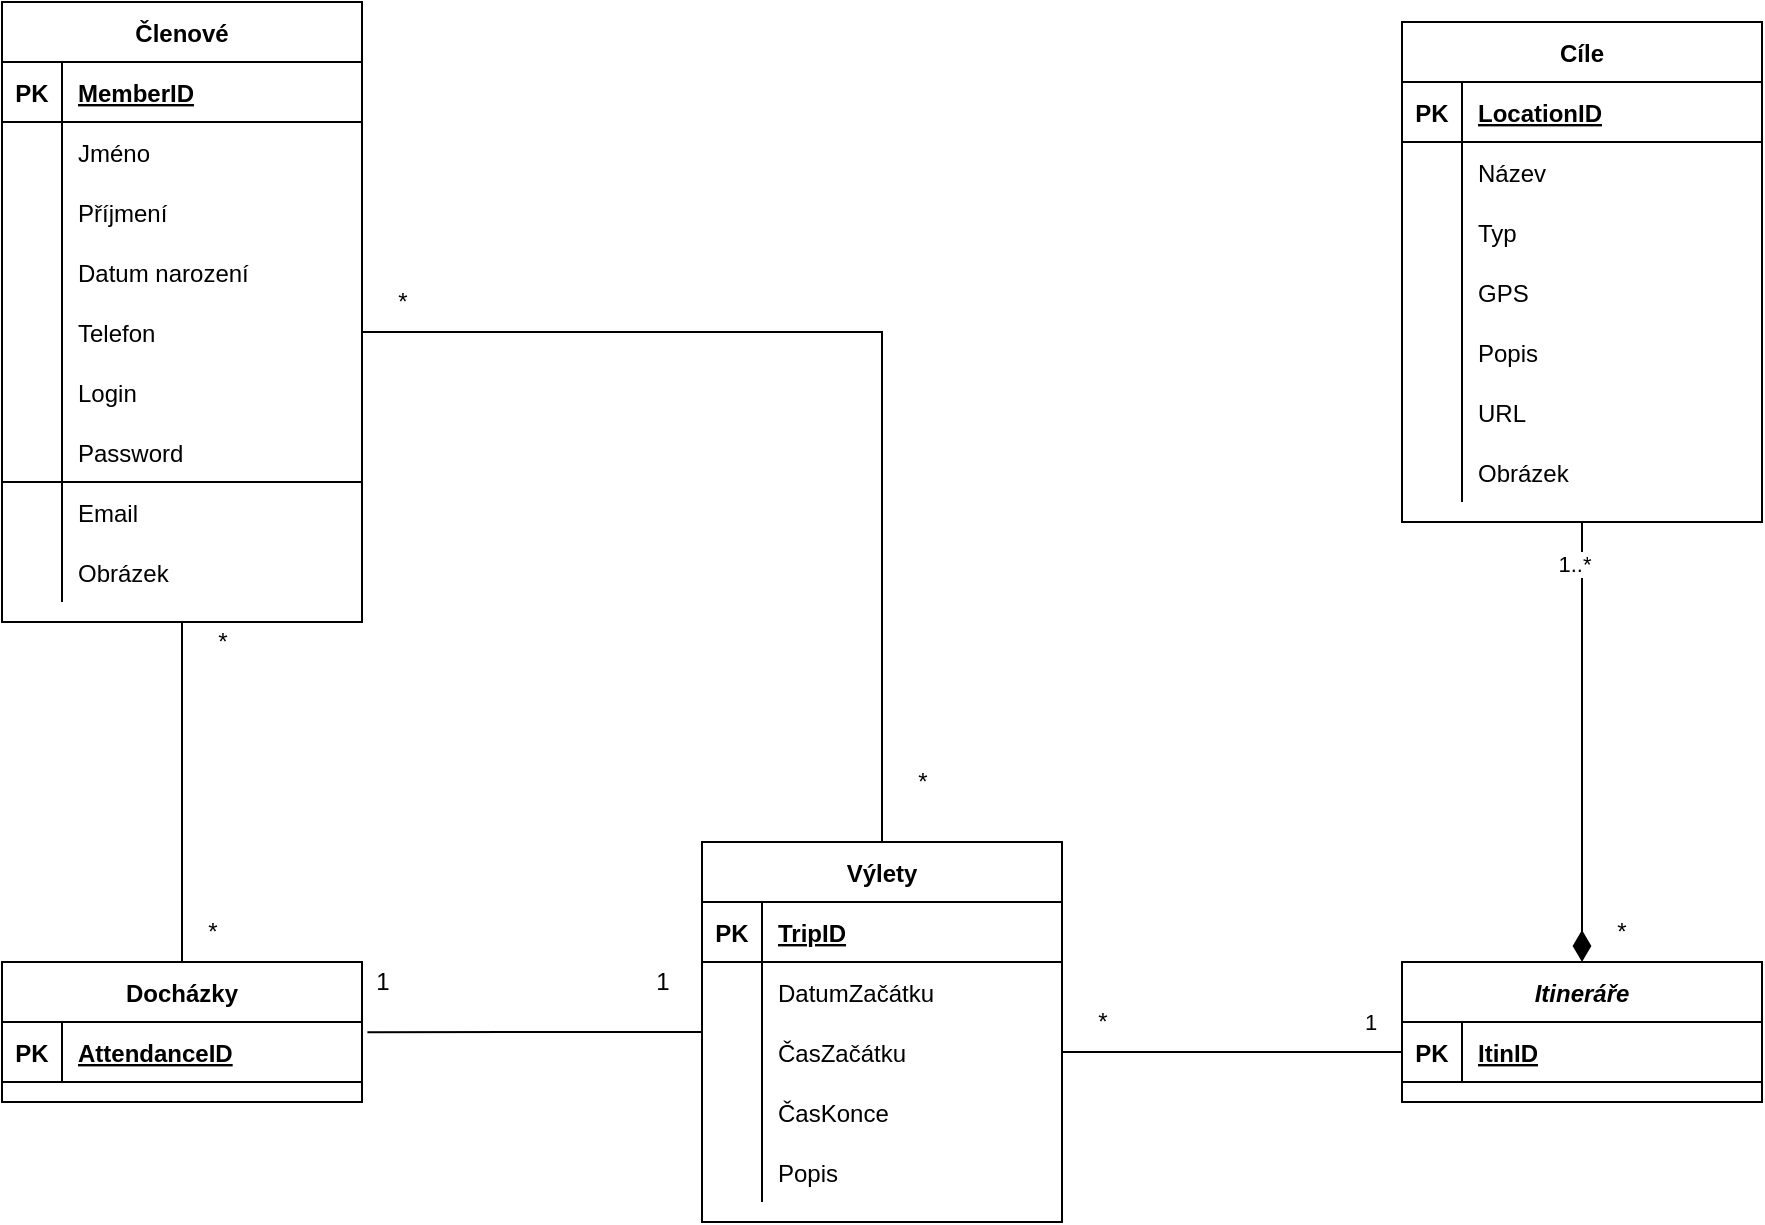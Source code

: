 <mxfile version="20.4.0" type="github">
  <diagram id="LF57swdKAe3pEgYGpnAl" name="Page-1">
    <mxGraphModel dx="1633" dy="867" grid="1" gridSize="10" guides="1" tooltips="1" connect="1" arrows="1" fold="1" page="1" pageScale="1" pageWidth="3300" pageHeight="4681" math="0" shadow="0">
      <root>
        <mxCell id="0" />
        <mxCell id="1" parent="0" />
        <mxCell id="eNjjN9cBR6RN_niAsHTm-131" style="edgeStyle=orthogonalEdgeStyle;rounded=0;orthogonalLoop=1;jettySize=auto;html=1;entryX=0.5;entryY=0;entryDx=0;entryDy=0;endArrow=none;endFill=0;" edge="1" parent="1" source="eNjjN9cBR6RN_niAsHTm-11" target="eNjjN9cBR6RN_niAsHTm-106">
          <mxGeometry relative="1" as="geometry" />
        </mxCell>
        <mxCell id="eNjjN9cBR6RN_niAsHTm-11" value="Členové" style="shape=table;startSize=30;container=1;collapsible=1;childLayout=tableLayout;fixedRows=1;rowLines=0;fontStyle=1;align=center;resizeLast=1;" vertex="1" parent="1">
          <mxGeometry x="20" y="390" width="180" height="310" as="geometry" />
        </mxCell>
        <mxCell id="eNjjN9cBR6RN_niAsHTm-12" value="" style="shape=tableRow;horizontal=0;startSize=0;swimlaneHead=0;swimlaneBody=0;fillColor=none;collapsible=0;dropTarget=0;points=[[0,0.5],[1,0.5]];portConstraint=eastwest;top=0;left=0;right=0;bottom=1;" vertex="1" parent="eNjjN9cBR6RN_niAsHTm-11">
          <mxGeometry y="30" width="180" height="30" as="geometry" />
        </mxCell>
        <mxCell id="eNjjN9cBR6RN_niAsHTm-13" value="PK" style="shape=partialRectangle;connectable=0;fillColor=none;top=0;left=0;bottom=0;right=0;fontStyle=1;overflow=hidden;" vertex="1" parent="eNjjN9cBR6RN_niAsHTm-12">
          <mxGeometry width="30" height="30" as="geometry">
            <mxRectangle width="30" height="30" as="alternateBounds" />
          </mxGeometry>
        </mxCell>
        <mxCell id="eNjjN9cBR6RN_niAsHTm-14" value="MemberID" style="shape=partialRectangle;connectable=0;fillColor=none;top=0;left=0;bottom=0;right=0;align=left;spacingLeft=6;fontStyle=5;overflow=hidden;" vertex="1" parent="eNjjN9cBR6RN_niAsHTm-12">
          <mxGeometry x="30" width="150" height="30" as="geometry">
            <mxRectangle width="150" height="30" as="alternateBounds" />
          </mxGeometry>
        </mxCell>
        <mxCell id="eNjjN9cBR6RN_niAsHTm-15" value="" style="shape=tableRow;horizontal=0;startSize=0;swimlaneHead=0;swimlaneBody=0;fillColor=none;collapsible=0;dropTarget=0;points=[[0,0.5],[1,0.5]];portConstraint=eastwest;top=0;left=0;right=0;bottom=0;" vertex="1" parent="eNjjN9cBR6RN_niAsHTm-11">
          <mxGeometry y="60" width="180" height="30" as="geometry" />
        </mxCell>
        <mxCell id="eNjjN9cBR6RN_niAsHTm-16" value="" style="shape=partialRectangle;connectable=0;fillColor=none;top=0;left=0;bottom=0;right=0;editable=1;overflow=hidden;" vertex="1" parent="eNjjN9cBR6RN_niAsHTm-15">
          <mxGeometry width="30" height="30" as="geometry">
            <mxRectangle width="30" height="30" as="alternateBounds" />
          </mxGeometry>
        </mxCell>
        <mxCell id="eNjjN9cBR6RN_niAsHTm-17" value="Jméno" style="shape=partialRectangle;connectable=0;fillColor=none;top=0;left=0;bottom=0;right=0;align=left;spacingLeft=6;overflow=hidden;" vertex="1" parent="eNjjN9cBR6RN_niAsHTm-15">
          <mxGeometry x="30" width="150" height="30" as="geometry">
            <mxRectangle width="150" height="30" as="alternateBounds" />
          </mxGeometry>
        </mxCell>
        <mxCell id="eNjjN9cBR6RN_niAsHTm-18" value="" style="shape=tableRow;horizontal=0;startSize=0;swimlaneHead=0;swimlaneBody=0;fillColor=none;collapsible=0;dropTarget=0;points=[[0,0.5],[1,0.5]];portConstraint=eastwest;top=0;left=0;right=0;bottom=0;" vertex="1" parent="eNjjN9cBR6RN_niAsHTm-11">
          <mxGeometry y="90" width="180" height="30" as="geometry" />
        </mxCell>
        <mxCell id="eNjjN9cBR6RN_niAsHTm-19" value="" style="shape=partialRectangle;connectable=0;fillColor=none;top=0;left=0;bottom=0;right=0;editable=1;overflow=hidden;" vertex="1" parent="eNjjN9cBR6RN_niAsHTm-18">
          <mxGeometry width="30" height="30" as="geometry">
            <mxRectangle width="30" height="30" as="alternateBounds" />
          </mxGeometry>
        </mxCell>
        <mxCell id="eNjjN9cBR6RN_niAsHTm-20" value="Příjmení" style="shape=partialRectangle;connectable=0;fillColor=none;top=0;left=0;bottom=0;right=0;align=left;spacingLeft=6;overflow=hidden;" vertex="1" parent="eNjjN9cBR6RN_niAsHTm-18">
          <mxGeometry x="30" width="150" height="30" as="geometry">
            <mxRectangle width="150" height="30" as="alternateBounds" />
          </mxGeometry>
        </mxCell>
        <mxCell id="eNjjN9cBR6RN_niAsHTm-21" value="" style="shape=tableRow;horizontal=0;startSize=0;swimlaneHead=0;swimlaneBody=0;fillColor=none;collapsible=0;dropTarget=0;points=[[0,0.5],[1,0.5]];portConstraint=eastwest;top=0;left=0;right=0;bottom=0;" vertex="1" parent="eNjjN9cBR6RN_niAsHTm-11">
          <mxGeometry y="120" width="180" height="30" as="geometry" />
        </mxCell>
        <mxCell id="eNjjN9cBR6RN_niAsHTm-22" value="" style="shape=partialRectangle;connectable=0;fillColor=none;top=0;left=0;bottom=0;right=0;editable=1;overflow=hidden;" vertex="1" parent="eNjjN9cBR6RN_niAsHTm-21">
          <mxGeometry width="30" height="30" as="geometry">
            <mxRectangle width="30" height="30" as="alternateBounds" />
          </mxGeometry>
        </mxCell>
        <mxCell id="eNjjN9cBR6RN_niAsHTm-23" value="Datum narození" style="shape=partialRectangle;connectable=0;fillColor=none;top=0;left=0;bottom=0;right=0;align=left;spacingLeft=6;overflow=hidden;" vertex="1" parent="eNjjN9cBR6RN_niAsHTm-21">
          <mxGeometry x="30" width="150" height="30" as="geometry">
            <mxRectangle width="150" height="30" as="alternateBounds" />
          </mxGeometry>
        </mxCell>
        <mxCell id="eNjjN9cBR6RN_niAsHTm-24" value="" style="shape=tableRow;horizontal=0;startSize=0;swimlaneHead=0;swimlaneBody=0;fillColor=none;collapsible=0;dropTarget=0;points=[[0,0.5],[1,0.5]];portConstraint=eastwest;top=0;left=0;right=0;bottom=0;" vertex="1" parent="eNjjN9cBR6RN_niAsHTm-11">
          <mxGeometry y="150" width="180" height="30" as="geometry" />
        </mxCell>
        <mxCell id="eNjjN9cBR6RN_niAsHTm-25" value="" style="shape=partialRectangle;connectable=0;fillColor=none;top=0;left=0;bottom=0;right=0;editable=1;overflow=hidden;" vertex="1" parent="eNjjN9cBR6RN_niAsHTm-24">
          <mxGeometry width="30" height="30" as="geometry">
            <mxRectangle width="30" height="30" as="alternateBounds" />
          </mxGeometry>
        </mxCell>
        <mxCell id="eNjjN9cBR6RN_niAsHTm-26" value="Telefon" style="shape=partialRectangle;connectable=0;fillColor=none;top=0;left=0;bottom=0;right=0;align=left;spacingLeft=6;overflow=hidden;" vertex="1" parent="eNjjN9cBR6RN_niAsHTm-24">
          <mxGeometry x="30" width="150" height="30" as="geometry">
            <mxRectangle width="150" height="30" as="alternateBounds" />
          </mxGeometry>
        </mxCell>
        <mxCell id="eNjjN9cBR6RN_niAsHTm-27" value="" style="shape=tableRow;horizontal=0;startSize=0;swimlaneHead=0;swimlaneBody=0;fillColor=none;collapsible=0;dropTarget=0;points=[[0,0.5],[1,0.5]];portConstraint=eastwest;top=0;left=0;right=0;bottom=0;" vertex="1" parent="eNjjN9cBR6RN_niAsHTm-11">
          <mxGeometry y="180" width="180" height="30" as="geometry" />
        </mxCell>
        <mxCell id="eNjjN9cBR6RN_niAsHTm-28" value="" style="shape=partialRectangle;connectable=0;fillColor=none;top=0;left=0;bottom=0;right=0;editable=1;overflow=hidden;" vertex="1" parent="eNjjN9cBR6RN_niAsHTm-27">
          <mxGeometry width="30" height="30" as="geometry">
            <mxRectangle width="30" height="30" as="alternateBounds" />
          </mxGeometry>
        </mxCell>
        <mxCell id="eNjjN9cBR6RN_niAsHTm-29" value="Login" style="shape=partialRectangle;connectable=0;fillColor=none;top=0;left=0;bottom=0;right=0;align=left;spacingLeft=6;overflow=hidden;" vertex="1" parent="eNjjN9cBR6RN_niAsHTm-27">
          <mxGeometry x="30" width="150" height="30" as="geometry">
            <mxRectangle width="150" height="30" as="alternateBounds" />
          </mxGeometry>
        </mxCell>
        <mxCell id="eNjjN9cBR6RN_niAsHTm-30" value="" style="shape=tableRow;horizontal=0;startSize=0;swimlaneHead=0;swimlaneBody=0;fillColor=none;collapsible=0;dropTarget=0;points=[[0,0.5],[1,0.5]];portConstraint=eastwest;top=0;left=0;right=0;bottom=1;" vertex="1" parent="eNjjN9cBR6RN_niAsHTm-11">
          <mxGeometry y="210" width="180" height="30" as="geometry" />
        </mxCell>
        <mxCell id="eNjjN9cBR6RN_niAsHTm-31" value="" style="shape=partialRectangle;connectable=0;fillColor=none;top=0;left=0;bottom=0;right=0;editable=1;overflow=hidden;" vertex="1" parent="eNjjN9cBR6RN_niAsHTm-30">
          <mxGeometry width="30" height="30" as="geometry">
            <mxRectangle width="30" height="30" as="alternateBounds" />
          </mxGeometry>
        </mxCell>
        <mxCell id="eNjjN9cBR6RN_niAsHTm-32" value="Password" style="shape=partialRectangle;connectable=0;fillColor=none;top=0;left=0;bottom=0;right=0;align=left;spacingLeft=6;overflow=hidden;" vertex="1" parent="eNjjN9cBR6RN_niAsHTm-30">
          <mxGeometry x="30" width="150" height="30" as="geometry">
            <mxRectangle width="150" height="30" as="alternateBounds" />
          </mxGeometry>
        </mxCell>
        <mxCell id="eNjjN9cBR6RN_niAsHTm-33" value="" style="shape=tableRow;horizontal=0;startSize=0;swimlaneHead=0;swimlaneBody=0;fillColor=none;collapsible=0;dropTarget=0;points=[[0,0.5],[1,0.5]];portConstraint=eastwest;top=0;left=0;right=0;bottom=0;" vertex="1" parent="eNjjN9cBR6RN_niAsHTm-11">
          <mxGeometry y="240" width="180" height="30" as="geometry" />
        </mxCell>
        <mxCell id="eNjjN9cBR6RN_niAsHTm-34" value="" style="shape=partialRectangle;connectable=0;fillColor=none;top=0;left=0;bottom=0;right=0;editable=1;overflow=hidden;" vertex="1" parent="eNjjN9cBR6RN_niAsHTm-33">
          <mxGeometry width="30" height="30" as="geometry">
            <mxRectangle width="30" height="30" as="alternateBounds" />
          </mxGeometry>
        </mxCell>
        <mxCell id="eNjjN9cBR6RN_niAsHTm-35" value="Email" style="shape=partialRectangle;connectable=0;fillColor=none;top=0;left=0;bottom=0;right=0;align=left;spacingLeft=6;overflow=hidden;" vertex="1" parent="eNjjN9cBR6RN_niAsHTm-33">
          <mxGeometry x="30" width="150" height="30" as="geometry">
            <mxRectangle width="150" height="30" as="alternateBounds" />
          </mxGeometry>
        </mxCell>
        <mxCell id="eNjjN9cBR6RN_niAsHTm-36" value="" style="shape=tableRow;horizontal=0;startSize=0;swimlaneHead=0;swimlaneBody=0;fillColor=none;collapsible=0;dropTarget=0;points=[[0,0.5],[1,0.5]];portConstraint=eastwest;top=0;left=0;right=0;bottom=0;" vertex="1" parent="eNjjN9cBR6RN_niAsHTm-11">
          <mxGeometry y="270" width="180" height="30" as="geometry" />
        </mxCell>
        <mxCell id="eNjjN9cBR6RN_niAsHTm-37" value="" style="shape=partialRectangle;connectable=0;fillColor=none;top=0;left=0;bottom=0;right=0;editable=1;overflow=hidden;" vertex="1" parent="eNjjN9cBR6RN_niAsHTm-36">
          <mxGeometry width="30" height="30" as="geometry">
            <mxRectangle width="30" height="30" as="alternateBounds" />
          </mxGeometry>
        </mxCell>
        <mxCell id="eNjjN9cBR6RN_niAsHTm-38" value="Obrázek" style="shape=partialRectangle;connectable=0;fillColor=none;top=0;left=0;bottom=0;right=0;align=left;spacingLeft=6;overflow=hidden;" vertex="1" parent="eNjjN9cBR6RN_niAsHTm-36">
          <mxGeometry x="30" width="150" height="30" as="geometry">
            <mxRectangle width="150" height="30" as="alternateBounds" />
          </mxGeometry>
        </mxCell>
        <mxCell id="eNjjN9cBR6RN_niAsHTm-39" value="Cíle" style="shape=table;startSize=30;container=1;collapsible=1;childLayout=tableLayout;fixedRows=1;rowLines=0;fontStyle=1;align=center;resizeLast=1;" vertex="1" parent="1">
          <mxGeometry x="720" y="400" width="180" height="250" as="geometry" />
        </mxCell>
        <mxCell id="eNjjN9cBR6RN_niAsHTm-40" value="" style="shape=tableRow;horizontal=0;startSize=0;swimlaneHead=0;swimlaneBody=0;fillColor=none;collapsible=0;dropTarget=0;points=[[0,0.5],[1,0.5]];portConstraint=eastwest;top=0;left=0;right=0;bottom=1;" vertex="1" parent="eNjjN9cBR6RN_niAsHTm-39">
          <mxGeometry y="30" width="180" height="30" as="geometry" />
        </mxCell>
        <mxCell id="eNjjN9cBR6RN_niAsHTm-41" value="PK" style="shape=partialRectangle;connectable=0;fillColor=none;top=0;left=0;bottom=0;right=0;fontStyle=1;overflow=hidden;" vertex="1" parent="eNjjN9cBR6RN_niAsHTm-40">
          <mxGeometry width="30" height="30" as="geometry">
            <mxRectangle width="30" height="30" as="alternateBounds" />
          </mxGeometry>
        </mxCell>
        <mxCell id="eNjjN9cBR6RN_niAsHTm-42" value="LocationID" style="shape=partialRectangle;connectable=0;fillColor=none;top=0;left=0;bottom=0;right=0;align=left;spacingLeft=6;fontStyle=5;overflow=hidden;" vertex="1" parent="eNjjN9cBR6RN_niAsHTm-40">
          <mxGeometry x="30" width="150" height="30" as="geometry">
            <mxRectangle width="150" height="30" as="alternateBounds" />
          </mxGeometry>
        </mxCell>
        <mxCell id="eNjjN9cBR6RN_niAsHTm-43" value="" style="shape=tableRow;horizontal=0;startSize=0;swimlaneHead=0;swimlaneBody=0;fillColor=none;collapsible=0;dropTarget=0;points=[[0,0.5],[1,0.5]];portConstraint=eastwest;top=0;left=0;right=0;bottom=0;" vertex="1" parent="eNjjN9cBR6RN_niAsHTm-39">
          <mxGeometry y="60" width="180" height="30" as="geometry" />
        </mxCell>
        <mxCell id="eNjjN9cBR6RN_niAsHTm-44" value="" style="shape=partialRectangle;connectable=0;fillColor=none;top=0;left=0;bottom=0;right=0;editable=1;overflow=hidden;" vertex="1" parent="eNjjN9cBR6RN_niAsHTm-43">
          <mxGeometry width="30" height="30" as="geometry">
            <mxRectangle width="30" height="30" as="alternateBounds" />
          </mxGeometry>
        </mxCell>
        <mxCell id="eNjjN9cBR6RN_niAsHTm-45" value="Název" style="shape=partialRectangle;connectable=0;fillColor=none;top=0;left=0;bottom=0;right=0;align=left;spacingLeft=6;overflow=hidden;" vertex="1" parent="eNjjN9cBR6RN_niAsHTm-43">
          <mxGeometry x="30" width="150" height="30" as="geometry">
            <mxRectangle width="150" height="30" as="alternateBounds" />
          </mxGeometry>
        </mxCell>
        <mxCell id="eNjjN9cBR6RN_niAsHTm-46" value="" style="shape=tableRow;horizontal=0;startSize=0;swimlaneHead=0;swimlaneBody=0;fillColor=none;collapsible=0;dropTarget=0;points=[[0,0.5],[1,0.5]];portConstraint=eastwest;top=0;left=0;right=0;bottom=0;" vertex="1" parent="eNjjN9cBR6RN_niAsHTm-39">
          <mxGeometry y="90" width="180" height="30" as="geometry" />
        </mxCell>
        <mxCell id="eNjjN9cBR6RN_niAsHTm-47" value="" style="shape=partialRectangle;connectable=0;fillColor=none;top=0;left=0;bottom=0;right=0;editable=1;overflow=hidden;" vertex="1" parent="eNjjN9cBR6RN_niAsHTm-46">
          <mxGeometry width="30" height="30" as="geometry">
            <mxRectangle width="30" height="30" as="alternateBounds" />
          </mxGeometry>
        </mxCell>
        <mxCell id="eNjjN9cBR6RN_niAsHTm-48" value="Typ" style="shape=partialRectangle;connectable=0;fillColor=none;top=0;left=0;bottom=0;right=0;align=left;spacingLeft=6;overflow=hidden;" vertex="1" parent="eNjjN9cBR6RN_niAsHTm-46">
          <mxGeometry x="30" width="150" height="30" as="geometry">
            <mxRectangle width="150" height="30" as="alternateBounds" />
          </mxGeometry>
        </mxCell>
        <mxCell id="eNjjN9cBR6RN_niAsHTm-49" value="" style="shape=tableRow;horizontal=0;startSize=0;swimlaneHead=0;swimlaneBody=0;fillColor=none;collapsible=0;dropTarget=0;points=[[0,0.5],[1,0.5]];portConstraint=eastwest;top=0;left=0;right=0;bottom=0;" vertex="1" parent="eNjjN9cBR6RN_niAsHTm-39">
          <mxGeometry y="120" width="180" height="30" as="geometry" />
        </mxCell>
        <mxCell id="eNjjN9cBR6RN_niAsHTm-50" value="" style="shape=partialRectangle;connectable=0;fillColor=none;top=0;left=0;bottom=0;right=0;editable=1;overflow=hidden;" vertex="1" parent="eNjjN9cBR6RN_niAsHTm-49">
          <mxGeometry width="30" height="30" as="geometry">
            <mxRectangle width="30" height="30" as="alternateBounds" />
          </mxGeometry>
        </mxCell>
        <mxCell id="eNjjN9cBR6RN_niAsHTm-51" value="GPS" style="shape=partialRectangle;connectable=0;fillColor=none;top=0;left=0;bottom=0;right=0;align=left;spacingLeft=6;overflow=hidden;" vertex="1" parent="eNjjN9cBR6RN_niAsHTm-49">
          <mxGeometry x="30" width="150" height="30" as="geometry">
            <mxRectangle width="150" height="30" as="alternateBounds" />
          </mxGeometry>
        </mxCell>
        <mxCell id="eNjjN9cBR6RN_niAsHTm-52" value="" style="shape=tableRow;horizontal=0;startSize=0;swimlaneHead=0;swimlaneBody=0;fillColor=none;collapsible=0;dropTarget=0;points=[[0,0.5],[1,0.5]];portConstraint=eastwest;top=0;left=0;right=0;bottom=0;" vertex="1" parent="eNjjN9cBR6RN_niAsHTm-39">
          <mxGeometry y="150" width="180" height="30" as="geometry" />
        </mxCell>
        <mxCell id="eNjjN9cBR6RN_niAsHTm-53" value="" style="shape=partialRectangle;connectable=0;fillColor=none;top=0;left=0;bottom=0;right=0;editable=1;overflow=hidden;" vertex="1" parent="eNjjN9cBR6RN_niAsHTm-52">
          <mxGeometry width="30" height="30" as="geometry">
            <mxRectangle width="30" height="30" as="alternateBounds" />
          </mxGeometry>
        </mxCell>
        <mxCell id="eNjjN9cBR6RN_niAsHTm-54" value="Popis" style="shape=partialRectangle;connectable=0;fillColor=none;top=0;left=0;bottom=0;right=0;align=left;spacingLeft=6;overflow=hidden;" vertex="1" parent="eNjjN9cBR6RN_niAsHTm-52">
          <mxGeometry x="30" width="150" height="30" as="geometry">
            <mxRectangle width="150" height="30" as="alternateBounds" />
          </mxGeometry>
        </mxCell>
        <mxCell id="eNjjN9cBR6RN_niAsHTm-55" value="" style="shape=tableRow;horizontal=0;startSize=0;swimlaneHead=0;swimlaneBody=0;fillColor=none;collapsible=0;dropTarget=0;points=[[0,0.5],[1,0.5]];portConstraint=eastwest;top=0;left=0;right=0;bottom=0;" vertex="1" parent="eNjjN9cBR6RN_niAsHTm-39">
          <mxGeometry y="180" width="180" height="30" as="geometry" />
        </mxCell>
        <mxCell id="eNjjN9cBR6RN_niAsHTm-56" value="" style="shape=partialRectangle;connectable=0;fillColor=none;top=0;left=0;bottom=0;right=0;editable=1;overflow=hidden;" vertex="1" parent="eNjjN9cBR6RN_niAsHTm-55">
          <mxGeometry width="30" height="30" as="geometry">
            <mxRectangle width="30" height="30" as="alternateBounds" />
          </mxGeometry>
        </mxCell>
        <mxCell id="eNjjN9cBR6RN_niAsHTm-57" value="URL" style="shape=partialRectangle;connectable=0;fillColor=none;top=0;left=0;bottom=0;right=0;align=left;spacingLeft=6;overflow=hidden;" vertex="1" parent="eNjjN9cBR6RN_niAsHTm-55">
          <mxGeometry x="30" width="150" height="30" as="geometry">
            <mxRectangle width="150" height="30" as="alternateBounds" />
          </mxGeometry>
        </mxCell>
        <mxCell id="eNjjN9cBR6RN_niAsHTm-64" value="" style="shape=tableRow;horizontal=0;startSize=0;swimlaneHead=0;swimlaneBody=0;fillColor=none;collapsible=0;dropTarget=0;points=[[0,0.5],[1,0.5]];portConstraint=eastwest;top=0;left=0;right=0;bottom=0;" vertex="1" parent="eNjjN9cBR6RN_niAsHTm-39">
          <mxGeometry y="210" width="180" height="30" as="geometry" />
        </mxCell>
        <mxCell id="eNjjN9cBR6RN_niAsHTm-65" value="" style="shape=partialRectangle;connectable=0;fillColor=none;top=0;left=0;bottom=0;right=0;editable=1;overflow=hidden;" vertex="1" parent="eNjjN9cBR6RN_niAsHTm-64">
          <mxGeometry width="30" height="30" as="geometry">
            <mxRectangle width="30" height="30" as="alternateBounds" />
          </mxGeometry>
        </mxCell>
        <mxCell id="eNjjN9cBR6RN_niAsHTm-66" value="Obrázek" style="shape=partialRectangle;connectable=0;fillColor=none;top=0;left=0;bottom=0;right=0;align=left;spacingLeft=6;overflow=hidden;" vertex="1" parent="eNjjN9cBR6RN_niAsHTm-64">
          <mxGeometry x="30" width="150" height="30" as="geometry">
            <mxRectangle width="150" height="30" as="alternateBounds" />
          </mxGeometry>
        </mxCell>
        <mxCell id="eNjjN9cBR6RN_niAsHTm-132" style="edgeStyle=orthogonalEdgeStyle;rounded=0;orthogonalLoop=1;jettySize=auto;html=1;entryX=1.015;entryY=0.17;entryDx=0;entryDy=0;entryPerimeter=0;endArrow=none;endFill=0;" edge="1" parent="1" source="eNjjN9cBR6RN_niAsHTm-68" target="eNjjN9cBR6RN_niAsHTm-107">
          <mxGeometry relative="1" as="geometry" />
        </mxCell>
        <mxCell id="eNjjN9cBR6RN_niAsHTm-68" value="Výlety" style="shape=table;startSize=30;container=1;collapsible=1;childLayout=tableLayout;fixedRows=1;rowLines=0;fontStyle=1;align=center;resizeLast=1;" vertex="1" parent="1">
          <mxGeometry x="370" y="810" width="180" height="190" as="geometry" />
        </mxCell>
        <mxCell id="eNjjN9cBR6RN_niAsHTm-69" value="" style="shape=tableRow;horizontal=0;startSize=0;swimlaneHead=0;swimlaneBody=0;fillColor=none;collapsible=0;dropTarget=0;points=[[0,0.5],[1,0.5]];portConstraint=eastwest;top=0;left=0;right=0;bottom=1;" vertex="1" parent="eNjjN9cBR6RN_niAsHTm-68">
          <mxGeometry y="30" width="180" height="30" as="geometry" />
        </mxCell>
        <mxCell id="eNjjN9cBR6RN_niAsHTm-70" value="PK" style="shape=partialRectangle;connectable=0;fillColor=none;top=0;left=0;bottom=0;right=0;fontStyle=1;overflow=hidden;" vertex="1" parent="eNjjN9cBR6RN_niAsHTm-69">
          <mxGeometry width="30" height="30" as="geometry">
            <mxRectangle width="30" height="30" as="alternateBounds" />
          </mxGeometry>
        </mxCell>
        <mxCell id="eNjjN9cBR6RN_niAsHTm-71" value="TripID" style="shape=partialRectangle;connectable=0;fillColor=none;top=0;left=0;bottom=0;right=0;align=left;spacingLeft=6;fontStyle=5;overflow=hidden;" vertex="1" parent="eNjjN9cBR6RN_niAsHTm-69">
          <mxGeometry x="30" width="150" height="30" as="geometry">
            <mxRectangle width="150" height="30" as="alternateBounds" />
          </mxGeometry>
        </mxCell>
        <mxCell id="eNjjN9cBR6RN_niAsHTm-72" value="" style="shape=tableRow;horizontal=0;startSize=0;swimlaneHead=0;swimlaneBody=0;fillColor=none;collapsible=0;dropTarget=0;points=[[0,0.5],[1,0.5]];portConstraint=eastwest;top=0;left=0;right=0;bottom=0;" vertex="1" parent="eNjjN9cBR6RN_niAsHTm-68">
          <mxGeometry y="60" width="180" height="30" as="geometry" />
        </mxCell>
        <mxCell id="eNjjN9cBR6RN_niAsHTm-73" value="" style="shape=partialRectangle;connectable=0;fillColor=none;top=0;left=0;bottom=0;right=0;editable=1;overflow=hidden;" vertex="1" parent="eNjjN9cBR6RN_niAsHTm-72">
          <mxGeometry width="30" height="30" as="geometry">
            <mxRectangle width="30" height="30" as="alternateBounds" />
          </mxGeometry>
        </mxCell>
        <mxCell id="eNjjN9cBR6RN_niAsHTm-74" value="DatumZačátku" style="shape=partialRectangle;connectable=0;fillColor=none;top=0;left=0;bottom=0;right=0;align=left;spacingLeft=6;overflow=hidden;" vertex="1" parent="eNjjN9cBR6RN_niAsHTm-72">
          <mxGeometry x="30" width="150" height="30" as="geometry">
            <mxRectangle width="150" height="30" as="alternateBounds" />
          </mxGeometry>
        </mxCell>
        <mxCell id="eNjjN9cBR6RN_niAsHTm-75" value="" style="shape=tableRow;horizontal=0;startSize=0;swimlaneHead=0;swimlaneBody=0;fillColor=none;collapsible=0;dropTarget=0;points=[[0,0.5],[1,0.5]];portConstraint=eastwest;top=0;left=0;right=0;bottom=0;" vertex="1" parent="eNjjN9cBR6RN_niAsHTm-68">
          <mxGeometry y="90" width="180" height="30" as="geometry" />
        </mxCell>
        <mxCell id="eNjjN9cBR6RN_niAsHTm-76" value="" style="shape=partialRectangle;connectable=0;fillColor=none;top=0;left=0;bottom=0;right=0;editable=1;overflow=hidden;" vertex="1" parent="eNjjN9cBR6RN_niAsHTm-75">
          <mxGeometry width="30" height="30" as="geometry">
            <mxRectangle width="30" height="30" as="alternateBounds" />
          </mxGeometry>
        </mxCell>
        <mxCell id="eNjjN9cBR6RN_niAsHTm-77" value="ČasZačátku" style="shape=partialRectangle;connectable=0;fillColor=none;top=0;left=0;bottom=0;right=0;align=left;spacingLeft=6;overflow=hidden;" vertex="1" parent="eNjjN9cBR6RN_niAsHTm-75">
          <mxGeometry x="30" width="150" height="30" as="geometry">
            <mxRectangle width="150" height="30" as="alternateBounds" />
          </mxGeometry>
        </mxCell>
        <mxCell id="eNjjN9cBR6RN_niAsHTm-78" value="" style="shape=tableRow;horizontal=0;startSize=0;swimlaneHead=0;swimlaneBody=0;fillColor=none;collapsible=0;dropTarget=0;points=[[0,0.5],[1,0.5]];portConstraint=eastwest;top=0;left=0;right=0;bottom=0;" vertex="1" parent="eNjjN9cBR6RN_niAsHTm-68">
          <mxGeometry y="120" width="180" height="30" as="geometry" />
        </mxCell>
        <mxCell id="eNjjN9cBR6RN_niAsHTm-79" value="" style="shape=partialRectangle;connectable=0;fillColor=none;top=0;left=0;bottom=0;right=0;editable=1;overflow=hidden;" vertex="1" parent="eNjjN9cBR6RN_niAsHTm-78">
          <mxGeometry width="30" height="30" as="geometry">
            <mxRectangle width="30" height="30" as="alternateBounds" />
          </mxGeometry>
        </mxCell>
        <mxCell id="eNjjN9cBR6RN_niAsHTm-80" value="ČasKonce" style="shape=partialRectangle;connectable=0;fillColor=none;top=0;left=0;bottom=0;right=0;align=left;spacingLeft=6;overflow=hidden;" vertex="1" parent="eNjjN9cBR6RN_niAsHTm-78">
          <mxGeometry x="30" width="150" height="30" as="geometry">
            <mxRectangle width="150" height="30" as="alternateBounds" />
          </mxGeometry>
        </mxCell>
        <mxCell id="eNjjN9cBR6RN_niAsHTm-81" value="" style="shape=tableRow;horizontal=0;startSize=0;swimlaneHead=0;swimlaneBody=0;fillColor=none;collapsible=0;dropTarget=0;points=[[0,0.5],[1,0.5]];portConstraint=eastwest;top=0;left=0;right=0;bottom=0;" vertex="1" parent="eNjjN9cBR6RN_niAsHTm-68">
          <mxGeometry y="150" width="180" height="30" as="geometry" />
        </mxCell>
        <mxCell id="eNjjN9cBR6RN_niAsHTm-82" value="" style="shape=partialRectangle;connectable=0;fillColor=none;top=0;left=0;bottom=0;right=0;editable=1;overflow=hidden;" vertex="1" parent="eNjjN9cBR6RN_niAsHTm-81">
          <mxGeometry width="30" height="30" as="geometry">
            <mxRectangle width="30" height="30" as="alternateBounds" />
          </mxGeometry>
        </mxCell>
        <mxCell id="eNjjN9cBR6RN_niAsHTm-83" value="Popis" style="shape=partialRectangle;connectable=0;fillColor=none;top=0;left=0;bottom=0;right=0;align=left;spacingLeft=6;overflow=hidden;" vertex="1" parent="eNjjN9cBR6RN_niAsHTm-81">
          <mxGeometry x="30" width="150" height="30" as="geometry">
            <mxRectangle width="150" height="30" as="alternateBounds" />
          </mxGeometry>
        </mxCell>
        <mxCell id="eNjjN9cBR6RN_niAsHTm-130" style="edgeStyle=orthogonalEdgeStyle;rounded=0;orthogonalLoop=1;jettySize=auto;html=1;entryX=0.5;entryY=1;entryDx=0;entryDy=0;endArrow=none;endFill=0;startArrow=diamondThin;startFill=1;startSize=13;" edge="1" parent="1" source="eNjjN9cBR6RN_niAsHTm-90" target="eNjjN9cBR6RN_niAsHTm-39">
          <mxGeometry relative="1" as="geometry" />
        </mxCell>
        <mxCell id="eNjjN9cBR6RN_niAsHTm-134" value="1..*" style="edgeLabel;html=1;align=center;verticalAlign=middle;resizable=0;points=[];" vertex="1" connectable="0" parent="eNjjN9cBR6RN_niAsHTm-130">
          <mxGeometry x="0.808" y="4" relative="1" as="geometry">
            <mxPoint as="offset" />
          </mxGeometry>
        </mxCell>
        <mxCell id="eNjjN9cBR6RN_niAsHTm-90" value="Itineráře" style="shape=table;startSize=30;container=1;collapsible=1;childLayout=tableLayout;fixedRows=1;rowLines=0;fontStyle=3;align=center;resizeLast=1;" vertex="1" parent="1">
          <mxGeometry x="720" y="870" width="180" height="70" as="geometry" />
        </mxCell>
        <mxCell id="eNjjN9cBR6RN_niAsHTm-91" value="" style="shape=tableRow;horizontal=0;startSize=0;swimlaneHead=0;swimlaneBody=0;fillColor=none;collapsible=0;dropTarget=0;points=[[0,0.5],[1,0.5]];portConstraint=eastwest;top=0;left=0;right=0;bottom=1;" vertex="1" parent="eNjjN9cBR6RN_niAsHTm-90">
          <mxGeometry y="30" width="180" height="30" as="geometry" />
        </mxCell>
        <mxCell id="eNjjN9cBR6RN_niAsHTm-92" value="PK" style="shape=partialRectangle;connectable=0;fillColor=none;top=0;left=0;bottom=0;right=0;fontStyle=1;overflow=hidden;" vertex="1" parent="eNjjN9cBR6RN_niAsHTm-91">
          <mxGeometry width="30" height="30" as="geometry">
            <mxRectangle width="30" height="30" as="alternateBounds" />
          </mxGeometry>
        </mxCell>
        <mxCell id="eNjjN9cBR6RN_niAsHTm-93" value="ItinID" style="shape=partialRectangle;connectable=0;fillColor=none;top=0;left=0;bottom=0;right=0;align=left;spacingLeft=6;fontStyle=5;overflow=hidden;" vertex="1" parent="eNjjN9cBR6RN_niAsHTm-91">
          <mxGeometry x="30" width="150" height="30" as="geometry">
            <mxRectangle width="150" height="30" as="alternateBounds" />
          </mxGeometry>
        </mxCell>
        <mxCell id="eNjjN9cBR6RN_niAsHTm-106" value="Docházky" style="shape=table;startSize=30;container=1;collapsible=1;childLayout=tableLayout;fixedRows=1;rowLines=0;fontStyle=1;align=center;resizeLast=1;" vertex="1" parent="1">
          <mxGeometry x="20" y="870" width="180" height="70" as="geometry" />
        </mxCell>
        <mxCell id="eNjjN9cBR6RN_niAsHTm-107" value="" style="shape=tableRow;horizontal=0;startSize=0;swimlaneHead=0;swimlaneBody=0;fillColor=none;collapsible=0;dropTarget=0;points=[[0,0.5],[1,0.5]];portConstraint=eastwest;top=0;left=0;right=0;bottom=1;" vertex="1" parent="eNjjN9cBR6RN_niAsHTm-106">
          <mxGeometry y="30" width="180" height="30" as="geometry" />
        </mxCell>
        <mxCell id="eNjjN9cBR6RN_niAsHTm-108" value="PK" style="shape=partialRectangle;connectable=0;fillColor=none;top=0;left=0;bottom=0;right=0;fontStyle=1;overflow=hidden;" vertex="1" parent="eNjjN9cBR6RN_niAsHTm-107">
          <mxGeometry width="30" height="30" as="geometry">
            <mxRectangle width="30" height="30" as="alternateBounds" />
          </mxGeometry>
        </mxCell>
        <mxCell id="eNjjN9cBR6RN_niAsHTm-109" value="AttendanceID" style="shape=partialRectangle;connectable=0;fillColor=none;top=0;left=0;bottom=0;right=0;align=left;spacingLeft=6;fontStyle=5;overflow=hidden;" vertex="1" parent="eNjjN9cBR6RN_niAsHTm-107">
          <mxGeometry x="30" width="150" height="30" as="geometry">
            <mxRectangle width="150" height="30" as="alternateBounds" />
          </mxGeometry>
        </mxCell>
        <mxCell id="eNjjN9cBR6RN_niAsHTm-128" style="edgeStyle=orthogonalEdgeStyle;rounded=0;orthogonalLoop=1;jettySize=auto;html=1;entryX=0.5;entryY=0;entryDx=0;entryDy=0;endArrow=none;endFill=0;" edge="1" parent="1" source="eNjjN9cBR6RN_niAsHTm-24" target="eNjjN9cBR6RN_niAsHTm-68">
          <mxGeometry relative="1" as="geometry" />
        </mxCell>
        <mxCell id="eNjjN9cBR6RN_niAsHTm-133" value="*" style="text;html=1;strokeColor=none;fillColor=none;align=center;verticalAlign=middle;whiteSpace=wrap;rounded=0;" vertex="1" parent="1">
          <mxGeometry x="800" y="840" width="60" height="30" as="geometry" />
        </mxCell>
        <mxCell id="eNjjN9cBR6RN_niAsHTm-137" style="edgeStyle=orthogonalEdgeStyle;rounded=0;orthogonalLoop=1;jettySize=auto;html=1;entryX=1;entryY=0.5;entryDx=0;entryDy=0;startArrow=none;startFill=0;endArrow=none;endFill=0;startSize=13;" edge="1" parent="1" source="eNjjN9cBR6RN_niAsHTm-91" target="eNjjN9cBR6RN_niAsHTm-75">
          <mxGeometry relative="1" as="geometry" />
        </mxCell>
        <mxCell id="eNjjN9cBR6RN_niAsHTm-138" value="1" style="edgeLabel;html=1;align=center;verticalAlign=middle;resizable=0;points=[];" vertex="1" connectable="0" parent="eNjjN9cBR6RN_niAsHTm-137">
          <mxGeometry x="-0.813" relative="1" as="geometry">
            <mxPoint y="-15" as="offset" />
          </mxGeometry>
        </mxCell>
        <mxCell id="eNjjN9cBR6RN_niAsHTm-139" value="*" style="text;html=1;align=center;verticalAlign=middle;resizable=0;points=[];autosize=1;strokeColor=none;fillColor=none;" vertex="1" parent="1">
          <mxGeometry x="555" y="885" width="30" height="30" as="geometry" />
        </mxCell>
        <mxCell id="eNjjN9cBR6RN_niAsHTm-140" value="*" style="text;html=1;align=center;verticalAlign=middle;resizable=0;points=[];autosize=1;strokeColor=none;fillColor=none;" vertex="1" parent="1">
          <mxGeometry x="205" y="525" width="30" height="30" as="geometry" />
        </mxCell>
        <mxCell id="eNjjN9cBR6RN_niAsHTm-141" value="*" style="text;html=1;align=center;verticalAlign=middle;resizable=0;points=[];autosize=1;strokeColor=none;fillColor=none;" vertex="1" parent="1">
          <mxGeometry x="465" y="765" width="30" height="30" as="geometry" />
        </mxCell>
        <mxCell id="eNjjN9cBR6RN_niAsHTm-142" value="1" style="text;html=1;align=center;verticalAlign=middle;resizable=0;points=[];autosize=1;strokeColor=none;fillColor=none;" vertex="1" parent="1">
          <mxGeometry x="335" y="865" width="30" height="30" as="geometry" />
        </mxCell>
        <mxCell id="eNjjN9cBR6RN_niAsHTm-143" value="1" style="text;html=1;align=center;verticalAlign=middle;resizable=0;points=[];autosize=1;strokeColor=none;fillColor=none;" vertex="1" parent="1">
          <mxGeometry x="195" y="865" width="30" height="30" as="geometry" />
        </mxCell>
        <mxCell id="eNjjN9cBR6RN_niAsHTm-144" value="*" style="text;html=1;align=center;verticalAlign=middle;resizable=0;points=[];autosize=1;strokeColor=none;fillColor=none;" vertex="1" parent="1">
          <mxGeometry x="110" y="840" width="30" height="30" as="geometry" />
        </mxCell>
        <mxCell id="eNjjN9cBR6RN_niAsHTm-145" value="*" style="text;html=1;align=center;verticalAlign=middle;resizable=0;points=[];autosize=1;strokeColor=none;fillColor=none;" vertex="1" parent="1">
          <mxGeometry x="115" y="695" width="30" height="30" as="geometry" />
        </mxCell>
      </root>
    </mxGraphModel>
  </diagram>
</mxfile>

